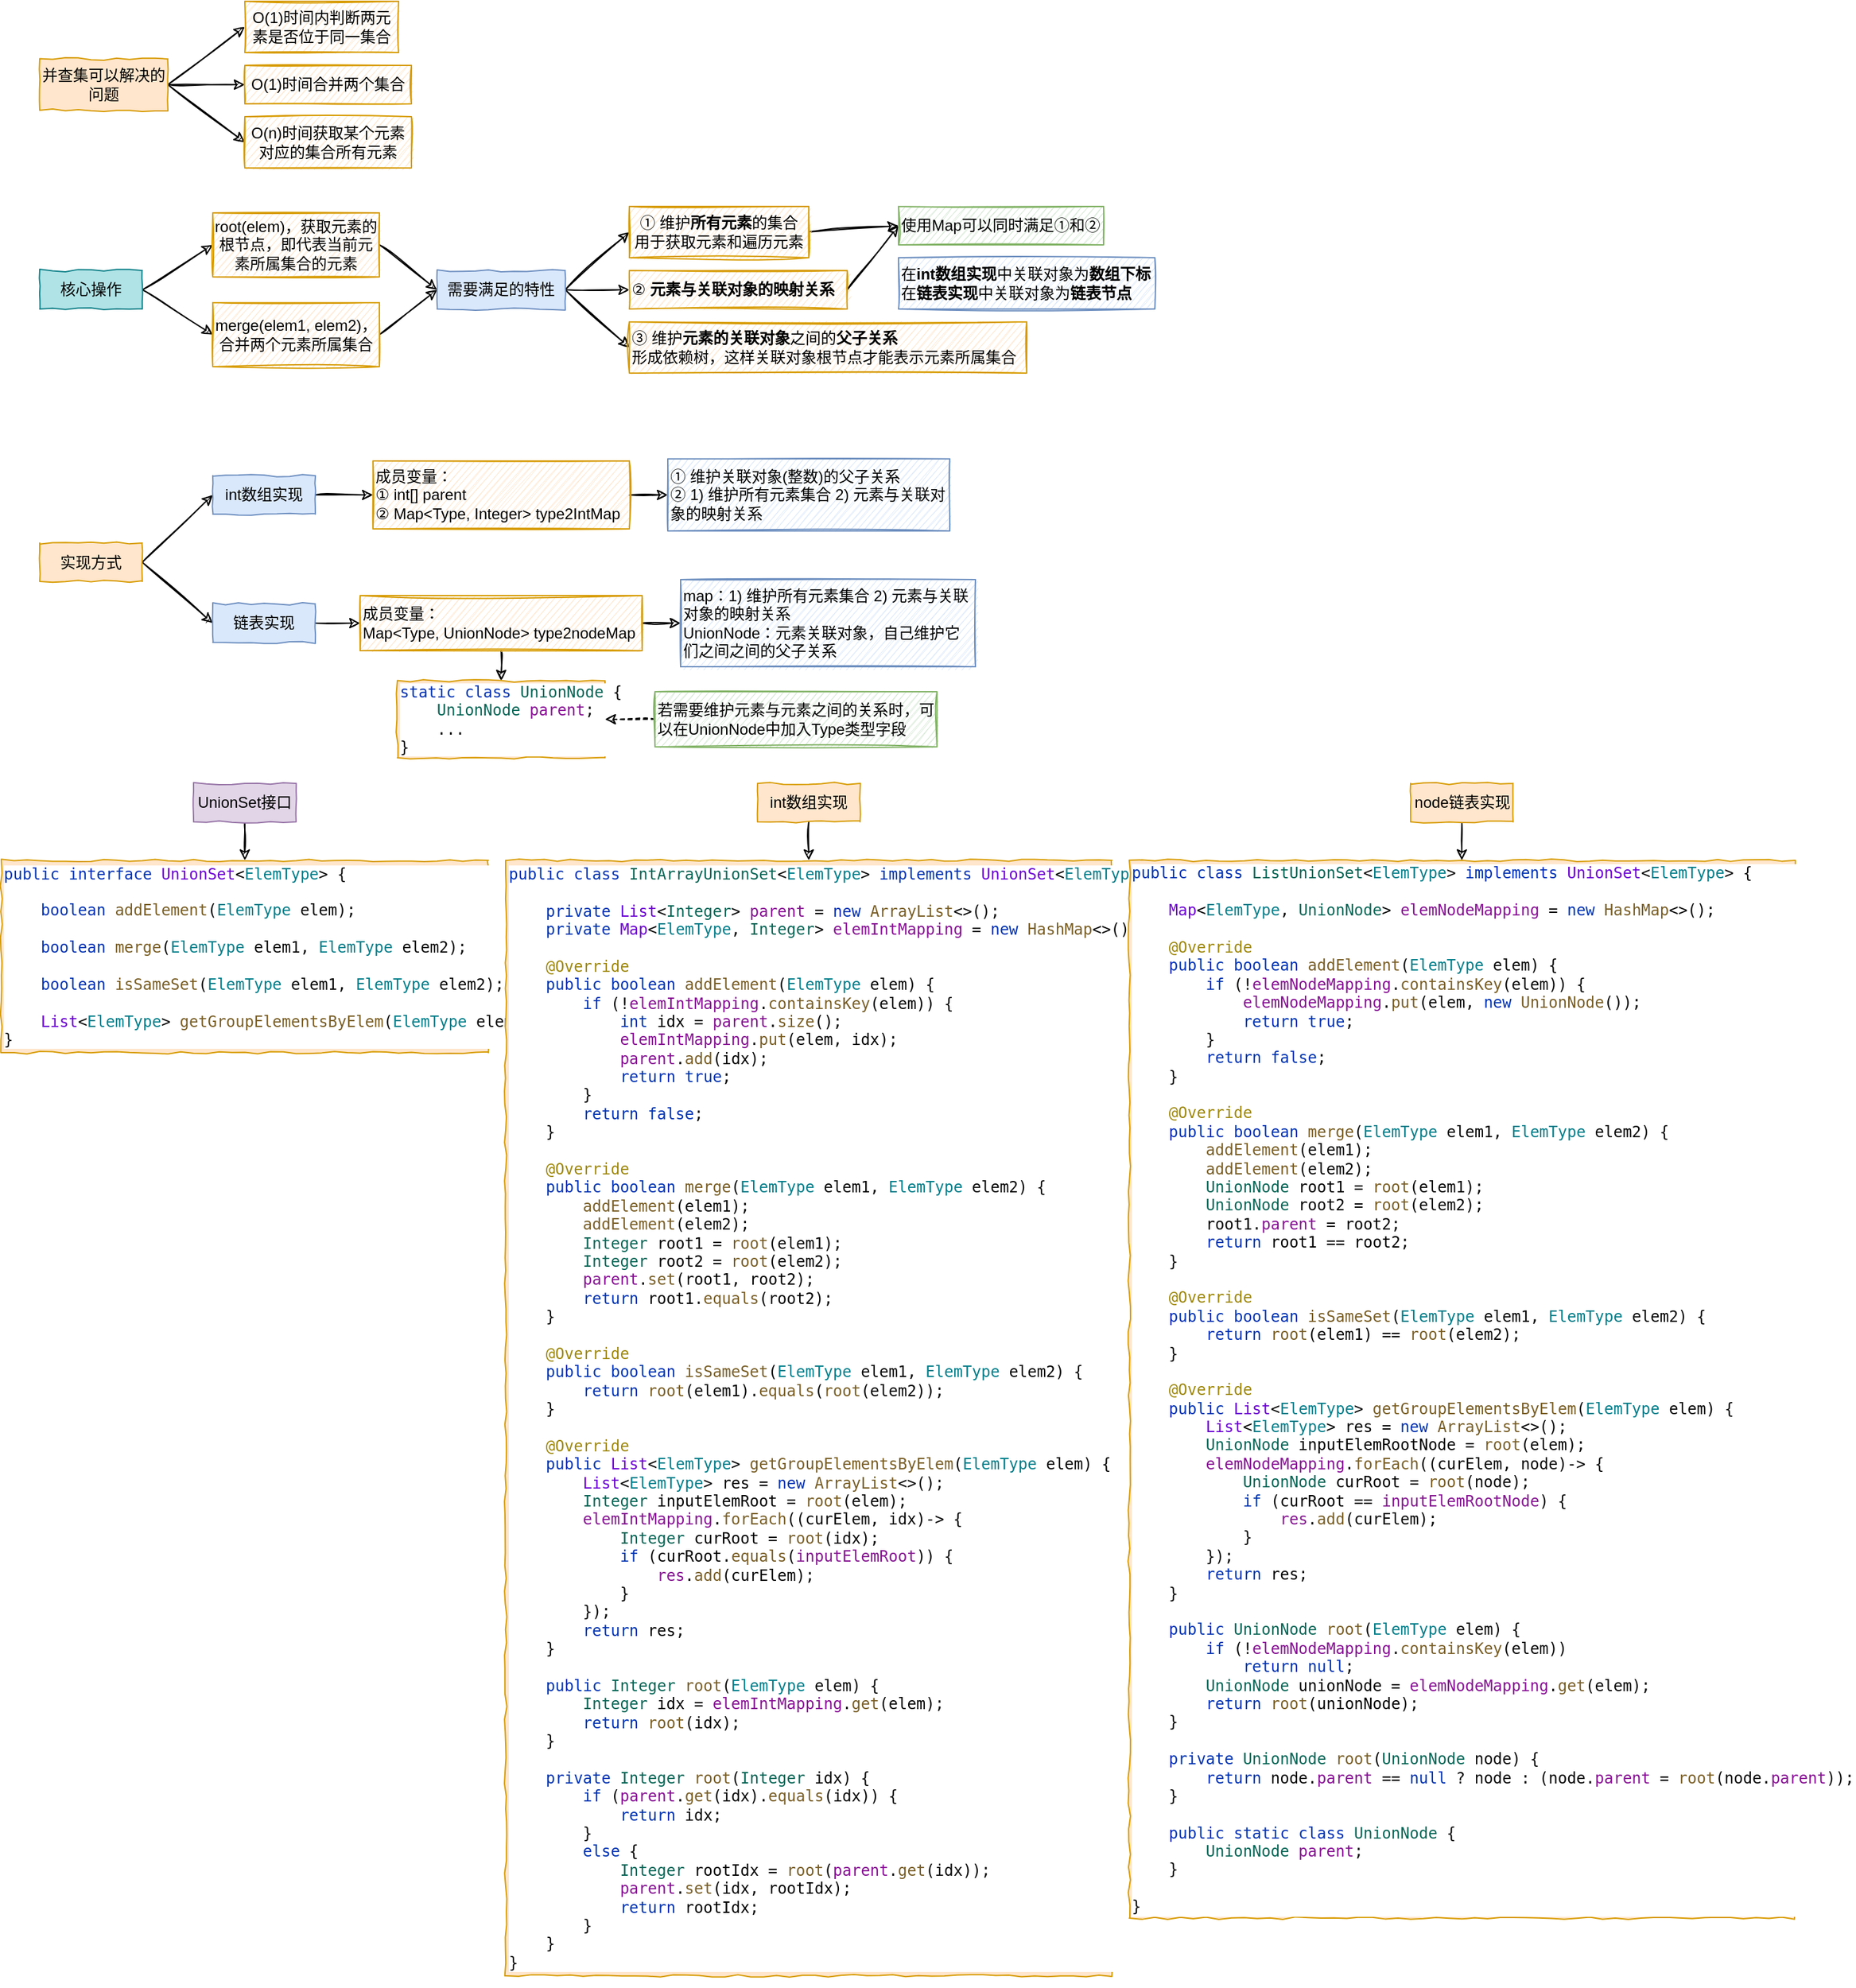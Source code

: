 <mxfile>
    <diagram id="KbOg__-k8uxWL7zDkOE9" name="第 1 页">
        <mxGraphModel dx="1148" dy="665" grid="1" gridSize="10" guides="1" tooltips="1" connect="1" arrows="1" fold="1" page="1" pageScale="1" pageWidth="827" pageHeight="1169" math="0" shadow="0">
            <root>
                <mxCell id="0"/>
                <mxCell id="1" parent="0"/>
                <mxCell id="4" style="edgeStyle=none;html=1;exitX=1;exitY=0.5;exitDx=0;exitDy=0;entryX=0;entryY=0.5;entryDx=0;entryDy=0;sketch=1;" parent="1" source="2" target="3" edge="1">
                    <mxGeometry relative="1" as="geometry"/>
                </mxCell>
                <mxCell id="6" style="edgeStyle=none;sketch=1;html=1;exitX=1;exitY=0.5;exitDx=0;exitDy=0;entryX=0;entryY=0.5;entryDx=0;entryDy=0;" parent="1" source="2" target="5" edge="1">
                    <mxGeometry relative="1" as="geometry"/>
                </mxCell>
                <mxCell id="8" style="edgeStyle=none;sketch=1;html=1;exitX=1;exitY=0.5;exitDx=0;exitDy=0;entryX=0;entryY=0.5;entryDx=0;entryDy=0;" parent="1" source="2" target="7" edge="1">
                    <mxGeometry relative="1" as="geometry"/>
                </mxCell>
                <mxCell id="2" value="并查集可以解决的问题" style="rounded=0;whiteSpace=wrap;html=1;fillColor=#ffe6cc;strokeColor=#d79b00;comic=1;" parent="1" vertex="1">
                    <mxGeometry x="40" y="85" width="100" height="40" as="geometry"/>
                </mxCell>
                <mxCell id="3" value="O(1)时间内判断两元素是否位于同一集合" style="rounded=0;whiteSpace=wrap;html=1;fillColor=#ffe6cc;strokeColor=#d79b00;comic=1;sketch=1;" parent="1" vertex="1">
                    <mxGeometry x="200" y="40" width="120" height="40" as="geometry"/>
                </mxCell>
                <mxCell id="5" value="O(1)时间合并两个集合" style="rounded=0;whiteSpace=wrap;html=1;fillColor=#ffe6cc;strokeColor=#d79b00;comic=1;sketch=1;" parent="1" vertex="1">
                    <mxGeometry x="200" y="90" width="130" height="30" as="geometry"/>
                </mxCell>
                <mxCell id="7" value="O(n)时间获取某个元素对应的集合所有元素" style="rounded=0;whiteSpace=wrap;html=1;fillColor=#ffe6cc;strokeColor=#d79b00;comic=1;sketch=1;" parent="1" vertex="1">
                    <mxGeometry x="200" y="130" width="130" height="40" as="geometry"/>
                </mxCell>
                <mxCell id="11" style="edgeStyle=none;sketch=1;html=1;exitX=1;exitY=0.5;exitDx=0;exitDy=0;entryX=0;entryY=0.5;entryDx=0;entryDy=0;" parent="1" source="9" target="10" edge="1">
                    <mxGeometry relative="1" as="geometry"/>
                </mxCell>
                <mxCell id="13" style="edgeStyle=none;sketch=1;html=1;exitX=1;exitY=0.5;exitDx=0;exitDy=0;entryX=0;entryY=0.5;entryDx=0;entryDy=0;" parent="1" source="9" target="12" edge="1">
                    <mxGeometry relative="1" as="geometry"/>
                </mxCell>
                <mxCell id="9" value="核心操作" style="rounded=0;whiteSpace=wrap;html=1;fillColor=#b0e3e6;strokeColor=#0e8088;comic=1;" parent="1" vertex="1">
                    <mxGeometry x="40" y="250" width="80" height="30" as="geometry"/>
                </mxCell>
                <mxCell id="20" style="edgeStyle=none;sketch=1;html=1;exitX=1;exitY=0.5;exitDx=0;exitDy=0;entryX=0;entryY=0.5;entryDx=0;entryDy=0;" parent="1" source="10" target="19" edge="1">
                    <mxGeometry relative="1" as="geometry"/>
                </mxCell>
                <mxCell id="10" value="root(elem)，获取元素的根节点，即代表当前元素所属集合的元素" style="rounded=0;whiteSpace=wrap;html=1;fillColor=#ffe6cc;strokeColor=#d79b00;comic=1;sketch=1;" parent="1" vertex="1">
                    <mxGeometry x="175" y="205" width="130" height="50" as="geometry"/>
                </mxCell>
                <mxCell id="21" style="edgeStyle=none;sketch=1;html=1;exitX=1;exitY=0.5;exitDx=0;exitDy=0;entryX=0;entryY=0.5;entryDx=0;entryDy=0;" parent="1" source="12" target="19" edge="1">
                    <mxGeometry relative="1" as="geometry"/>
                </mxCell>
                <mxCell id="12" value="merge(elem1, elem2)，合并两个元素所属集合" style="rounded=0;whiteSpace=wrap;html=1;fillColor=#ffe6cc;strokeColor=#d79b00;comic=1;sketch=1;" parent="1" vertex="1">
                    <mxGeometry x="175" y="275" width="130" height="50" as="geometry"/>
                </mxCell>
                <mxCell id="16" style="edgeStyle=none;sketch=1;html=1;exitX=1;exitY=0.5;exitDx=0;exitDy=0;entryX=0;entryY=0.5;entryDx=0;entryDy=0;" parent="1" source="14" target="15" edge="1">
                    <mxGeometry relative="1" as="geometry"/>
                </mxCell>
                <mxCell id="30" style="edgeStyle=none;sketch=1;html=1;exitX=1;exitY=0.5;exitDx=0;exitDy=0;entryX=0;entryY=0.5;entryDx=0;entryDy=0;" parent="1" source="14" target="28" edge="1">
                    <mxGeometry relative="1" as="geometry"/>
                </mxCell>
                <mxCell id="14" value="实现方式" style="rounded=0;whiteSpace=wrap;html=1;fillColor=#ffe6cc;strokeColor=#d79b00;comic=1;" parent="1" vertex="1">
                    <mxGeometry x="40" y="462.5" width="80" height="30" as="geometry"/>
                </mxCell>
                <mxCell id="18" style="edgeStyle=none;sketch=1;html=1;exitX=1;exitY=0.5;exitDx=0;exitDy=0;entryX=0;entryY=0.5;entryDx=0;entryDy=0;" parent="1" source="15" target="17" edge="1">
                    <mxGeometry relative="1" as="geometry"/>
                </mxCell>
                <mxCell id="15" value="int数组实现" style="rounded=0;whiteSpace=wrap;html=1;fillColor=#dae8fc;strokeColor=#6c8ebf;comic=1;" parent="1" vertex="1">
                    <mxGeometry x="175" y="410" width="80" height="30" as="geometry"/>
                </mxCell>
                <mxCell id="27" style="edgeStyle=none;sketch=1;html=1;exitX=1;exitY=0.5;exitDx=0;exitDy=0;entryX=0;entryY=0.5;entryDx=0;entryDy=0;" parent="1" source="17" target="26" edge="1">
                    <mxGeometry relative="1" as="geometry"/>
                </mxCell>
                <mxCell id="17" value="成员变量：&lt;br&gt;① int[] parent&lt;br&gt;② Map&amp;lt;Type, Integer&amp;gt; type2IntMap" style="rounded=0;whiteSpace=wrap;html=1;fillColor=#ffe6cc;strokeColor=#d79b00;comic=1;align=left;sketch=1;" parent="1" vertex="1">
                    <mxGeometry x="300" y="398.44" width="200" height="53.12" as="geometry"/>
                </mxCell>
                <mxCell id="23" style="edgeStyle=none;sketch=1;html=1;exitX=1;exitY=0.5;exitDx=0;exitDy=0;entryX=0;entryY=0.5;entryDx=0;entryDy=0;" parent="1" source="19" target="22" edge="1">
                    <mxGeometry relative="1" as="geometry"/>
                </mxCell>
                <mxCell id="25" style="edgeStyle=none;sketch=1;html=1;exitX=1;exitY=0.5;exitDx=0;exitDy=0;entryX=0;entryY=0.5;entryDx=0;entryDy=0;" parent="1" source="19" target="24" edge="1">
                    <mxGeometry relative="1" as="geometry"/>
                </mxCell>
                <mxCell id="41" style="edgeStyle=none;sketch=1;html=1;exitX=1;exitY=0.5;exitDx=0;exitDy=0;entryX=0;entryY=0.5;entryDx=0;entryDy=0;fontSize=11;" parent="1" source="19" target="40" edge="1">
                    <mxGeometry relative="1" as="geometry"/>
                </mxCell>
                <mxCell id="19" value="需要满足的特性" style="rounded=0;whiteSpace=wrap;html=1;fillColor=#dae8fc;strokeColor=#6c8ebf;comic=1;" parent="1" vertex="1">
                    <mxGeometry x="350" y="250" width="100" height="30" as="geometry"/>
                </mxCell>
                <mxCell id="43" style="edgeStyle=none;sketch=1;html=1;exitX=1;exitY=0.5;exitDx=0;exitDy=0;entryX=0;entryY=0.5;entryDx=0;entryDy=0;fontSize=11;" parent="1" source="22" target="42" edge="1">
                    <mxGeometry relative="1" as="geometry"/>
                </mxCell>
                <mxCell id="22" value="① 维护&lt;b&gt;所有元素&lt;/b&gt;的集合&lt;br&gt;用于获取元素和遍历元素" style="rounded=0;whiteSpace=wrap;html=1;fillColor=#ffe6cc;strokeColor=#d79b00;comic=1;sketch=1;" parent="1" vertex="1">
                    <mxGeometry x="500" y="200" width="140" height="40" as="geometry"/>
                </mxCell>
                <mxCell id="24" value="③ 维护&lt;b&gt;元素的关联对象&lt;/b&gt;之间的&lt;b&gt;父子关系&lt;/b&gt;&lt;br&gt;形成依赖树，这样关联对象根节点才能表示元素所属集合" style="rounded=0;whiteSpace=wrap;html=1;fillColor=#ffe6cc;strokeColor=#d79b00;comic=1;sketch=1;align=left;" parent="1" vertex="1">
                    <mxGeometry x="500" y="290" width="310" height="40" as="geometry"/>
                </mxCell>
                <mxCell id="26" value="① 维护关联对象(整数)的父子关系&lt;br&gt;② 1) 维护所有元素集合 2) 元素与关联对象的映射关系" style="rounded=0;whiteSpace=wrap;html=1;fillColor=#dae8fc;strokeColor=#6c8ebf;comic=1;align=left;sketch=1;" parent="1" vertex="1">
                    <mxGeometry x="530" y="396.88" width="220" height="56.25" as="geometry"/>
                </mxCell>
                <mxCell id="32" style="edgeStyle=none;sketch=1;html=1;exitX=1;exitY=0.5;exitDx=0;exitDy=0;entryX=0;entryY=0.5;entryDx=0;entryDy=0;" parent="1" source="28" target="31" edge="1">
                    <mxGeometry relative="1" as="geometry"/>
                </mxCell>
                <mxCell id="28" value="链表实现" style="rounded=0;whiteSpace=wrap;html=1;fillColor=#dae8fc;strokeColor=#6c8ebf;comic=1;" parent="1" vertex="1">
                    <mxGeometry x="175" y="510" width="80" height="30" as="geometry"/>
                </mxCell>
                <mxCell id="34" style="edgeStyle=none;sketch=1;html=1;exitX=0.5;exitY=1;exitDx=0;exitDy=0;entryX=0.5;entryY=0;entryDx=0;entryDy=0;fontSize=11;" parent="1" source="31" target="33" edge="1">
                    <mxGeometry relative="1" as="geometry"/>
                </mxCell>
                <mxCell id="36" style="edgeStyle=none;sketch=1;html=1;exitX=1;exitY=0.5;exitDx=0;exitDy=0;entryX=0;entryY=0.5;entryDx=0;entryDy=0;fontSize=11;" parent="1" source="31" target="35" edge="1">
                    <mxGeometry relative="1" as="geometry"/>
                </mxCell>
                <mxCell id="31" value="成员变量：&lt;br&gt;Map&amp;lt;Type, UnionNode&amp;gt; type2nodeMap" style="rounded=0;whiteSpace=wrap;html=1;fillColor=#ffe6cc;strokeColor=#d79b00;comic=1;align=left;sketch=1;" parent="1" vertex="1">
                    <mxGeometry x="290" y="503.44" width="220" height="43.12" as="geometry"/>
                </mxCell>
                <mxCell id="33" value="&lt;pre style=&quot;background-color: rgb(255 , 255 , 255) ; color: rgb(8 , 8 , 8) ; font-family: &amp;#34;consolas&amp;#34; , monospace&quot;&gt;&lt;span style=&quot;color: #0033b3&quot;&gt;static class &lt;/span&gt;&lt;span style=&quot;color: #066555&quot;&gt;UnionNode &lt;/span&gt;{&lt;br&gt;    &lt;span style=&quot;color: #066555&quot;&gt;UnionNode &lt;/span&gt;&lt;span style=&quot;color: #871094&quot;&gt;parent&lt;/span&gt;;&lt;br&gt;    ...&lt;br&gt;}&lt;/pre&gt;" style="rounded=0;whiteSpace=wrap;html=1;fillColor=#ffe6cc;strokeColor=#d79b00;comic=1;align=left;" parent="1" vertex="1">
                    <mxGeometry x="319" y="570" width="162" height="60" as="geometry"/>
                </mxCell>
                <mxCell id="35" value="map：1) 维护所有元素集合 2) 元素与关联对象的映射关系&lt;br&gt;UnionNode：元素关联对象，自己维护它们之间之间的父子关系" style="rounded=0;whiteSpace=wrap;html=1;fillColor=#dae8fc;strokeColor=#6c8ebf;comic=1;align=left;sketch=1;" parent="1" vertex="1">
                    <mxGeometry x="540" y="490.94" width="230" height="68.12" as="geometry"/>
                </mxCell>
                <mxCell id="38" style="edgeStyle=none;sketch=1;html=1;exitX=0;exitY=0.5;exitDx=0;exitDy=0;entryX=1;entryY=0.5;entryDx=0;entryDy=0;fontSize=11;dashed=1;" parent="1" source="37" target="33" edge="1">
                    <mxGeometry relative="1" as="geometry"/>
                </mxCell>
                <mxCell id="37" value="若需要维护元素与元素之间的关系时，可以在UnionNode中加入Type类型字段" style="rounded=0;whiteSpace=wrap;html=1;fillColor=#d5e8d4;strokeColor=#82b366;comic=1;align=left;sketch=1;" parent="1" vertex="1">
                    <mxGeometry x="520" y="578.44" width="220" height="43.12" as="geometry"/>
                </mxCell>
                <mxCell id="39" value="在&lt;b&gt;int数组实现&lt;/b&gt;中关联对象为&lt;b&gt;数组下标&lt;/b&gt;&lt;br&gt;在&lt;b&gt;链表实现&lt;/b&gt;中关联对象为&lt;b&gt;链表节点&lt;/b&gt;" style="rounded=0;whiteSpace=wrap;html=1;fillColor=#dae8fc;strokeColor=#6c8ebf;comic=1;sketch=1;align=left;" parent="1" vertex="1">
                    <mxGeometry x="710" y="240" width="200" height="40" as="geometry"/>
                </mxCell>
                <mxCell id="44" style="edgeStyle=none;sketch=1;html=1;exitX=1;exitY=0.5;exitDx=0;exitDy=0;entryX=0;entryY=0.5;entryDx=0;entryDy=0;fontSize=11;" parent="1" source="40" target="42" edge="1">
                    <mxGeometry relative="1" as="geometry"/>
                </mxCell>
                <mxCell id="40" value="② &lt;b&gt;元素与关联对象的映射关系&lt;/b&gt;" style="rounded=0;whiteSpace=wrap;html=1;fillColor=#ffe6cc;strokeColor=#d79b00;comic=1;sketch=1;align=left;" parent="1" vertex="1">
                    <mxGeometry x="500" y="250" width="170" height="30" as="geometry"/>
                </mxCell>
                <mxCell id="42" value="使用Map可以同时满足①和②" style="rounded=0;whiteSpace=wrap;html=1;fillColor=#d5e8d4;strokeColor=#82b366;comic=1;sketch=1;align=left;" parent="1" vertex="1">
                    <mxGeometry x="710" y="200" width="160" height="30" as="geometry"/>
                </mxCell>
                <mxCell id="47" style="edgeStyle=none;sketch=1;html=1;exitX=0.5;exitY=1;exitDx=0;exitDy=0;entryX=0.5;entryY=0;entryDx=0;entryDy=0;fontSize=11;" parent="1" source="45" target="46" edge="1">
                    <mxGeometry relative="1" as="geometry"/>
                </mxCell>
                <mxCell id="45" value="UnionSet接口" style="rounded=0;whiteSpace=wrap;html=1;fillColor=#e1d5e7;strokeColor=#9673a6;comic=1;" parent="1" vertex="1">
                    <mxGeometry x="160" y="650" width="80" height="30" as="geometry"/>
                </mxCell>
                <mxCell id="46" value="&lt;pre style=&quot;background-color: rgb(255 , 255 , 255) ; color: rgb(8 , 8 , 8) ; font-family: &amp;#34;consolas&amp;#34; , monospace&quot;&gt;&lt;span style=&quot;color: #0033b3&quot;&gt;public interface &lt;/span&gt;&lt;span style=&quot;color: #6c00d5&quot;&gt;UnionSet&lt;/span&gt;&amp;lt;&lt;span style=&quot;color: #007e8a&quot;&gt;ElemType&lt;/span&gt;&amp;gt; {&lt;br&gt;&lt;br&gt;    &lt;span style=&quot;color: #0033b3&quot;&gt;boolean &lt;/span&gt;&lt;span style=&quot;color: #795e26&quot;&gt;addElement&lt;/span&gt;(&lt;span style=&quot;color: #007e8a&quot;&gt;ElemType &lt;/span&gt;elem);&lt;br&gt;&lt;br&gt;    &lt;span style=&quot;color: #0033b3&quot;&gt;boolean &lt;/span&gt;&lt;span style=&quot;color: #795e26&quot;&gt;merge&lt;/span&gt;(&lt;span style=&quot;color: #007e8a&quot;&gt;ElemType &lt;/span&gt;elem1, &lt;span style=&quot;color: #007e8a&quot;&gt;ElemType &lt;/span&gt;elem2);&lt;br&gt;&lt;br&gt;    &lt;span style=&quot;color: #0033b3&quot;&gt;boolean &lt;/span&gt;&lt;span style=&quot;color: #795e26&quot;&gt;isSameSet&lt;/span&gt;(&lt;span style=&quot;color: #007e8a&quot;&gt;ElemType &lt;/span&gt;elem1, &lt;span style=&quot;color: #007e8a&quot;&gt;ElemType &lt;/span&gt;elem2);&lt;br&gt;&lt;br&gt;    &lt;span style=&quot;color: #6c00d5&quot;&gt;List&lt;/span&gt;&amp;lt;&lt;span style=&quot;color: #007e8a&quot;&gt;ElemType&lt;/span&gt;&amp;gt; &lt;span style=&quot;color: #795e26&quot;&gt;getGroupElementsByElem&lt;/span&gt;(&lt;span style=&quot;color: #007e8a&quot;&gt;ElemType &lt;/span&gt;elem);&lt;br&gt;}&lt;/pre&gt;" style="rounded=0;whiteSpace=wrap;html=1;fillColor=#ffe6cc;strokeColor=#d79b00;comic=1;sketch=0;align=left;" parent="1" vertex="1">
                    <mxGeometry x="10" y="710" width="380" height="150" as="geometry"/>
                </mxCell>
                <mxCell id="50" style="edgeStyle=none;sketch=1;html=1;exitX=0.5;exitY=1;exitDx=0;exitDy=0;entryX=0.5;entryY=0;entryDx=0;entryDy=0;fontSize=11;" parent="1" source="48" target="49" edge="1">
                    <mxGeometry relative="1" as="geometry"/>
                </mxCell>
                <mxCell id="48" value="int数组实现" style="rounded=0;whiteSpace=wrap;html=1;fillColor=#ffe6cc;strokeColor=#d79b00;comic=1;" parent="1" vertex="1">
                    <mxGeometry x="600" y="650" width="80" height="30" as="geometry"/>
                </mxCell>
                <mxCell id="49" value="&lt;pre style=&quot;background-color: rgb(255 , 255 , 255) ; color: rgb(8 , 8 , 8) ; font-family: &amp;#34;consolas&amp;#34; , monospace&quot;&gt;&lt;pre style=&quot;font-family: &amp;#34;consolas&amp;#34; , monospace&quot;&gt;&lt;span style=&quot;color: #0033b3&quot;&gt;public class &lt;/span&gt;&lt;span style=&quot;color: #066555&quot;&gt;IntArrayUnionSet&lt;/span&gt;&amp;lt;&lt;span style=&quot;color: #007e8a&quot;&gt;ElemType&lt;/span&gt;&amp;gt; &lt;span style=&quot;color: #0033b3&quot;&gt;implements &lt;/span&gt;&lt;span style=&quot;color: #6c00d5&quot;&gt;UnionSet&lt;/span&gt;&amp;lt;&lt;span style=&quot;color: #007e8a&quot;&gt;ElemType&lt;/span&gt;&amp;gt; {&lt;br&gt;&lt;br&gt;    &lt;span style=&quot;color: #0033b3&quot;&gt;private &lt;/span&gt;&lt;span style=&quot;color: #6c00d5&quot;&gt;List&lt;/span&gt;&amp;lt;&lt;span style=&quot;color: #066555&quot;&gt;Integer&lt;/span&gt;&amp;gt; &lt;span style=&quot;color: #871094&quot;&gt;parent &lt;/span&gt;= &lt;span style=&quot;color: #0033b3&quot;&gt;new &lt;/span&gt;&lt;span style=&quot;color: #795e26&quot;&gt;ArrayList&lt;/span&gt;&amp;lt;&amp;gt;();&lt;br&gt;    &lt;span style=&quot;color: #0033b3&quot;&gt;private &lt;/span&gt;&lt;span style=&quot;color: #6c00d5&quot;&gt;Map&lt;/span&gt;&amp;lt;&lt;span style=&quot;color: #007e8a&quot;&gt;ElemType&lt;/span&gt;, &lt;span style=&quot;color: #066555&quot;&gt;Integer&lt;/span&gt;&amp;gt; &lt;span style=&quot;color: #871094&quot;&gt;elemIntMapping &lt;/span&gt;= &lt;span style=&quot;color: #0033b3&quot;&gt;new &lt;/span&gt;&lt;span style=&quot;color: #795e26&quot;&gt;HashMap&lt;/span&gt;&amp;lt;&amp;gt;();&lt;br&gt;&lt;br&gt;    &lt;span style=&quot;color: #9e880d&quot;&gt;@Override&lt;br&gt;&lt;/span&gt;&lt;span style=&quot;color: #9e880d&quot;&gt;    &lt;/span&gt;&lt;span style=&quot;color: #0033b3&quot;&gt;public boolean &lt;/span&gt;&lt;span style=&quot;color: #795e26&quot;&gt;addElement&lt;/span&gt;(&lt;span style=&quot;color: #007e8a&quot;&gt;ElemType &lt;/span&gt;elem) {&lt;br&gt;        &lt;span style=&quot;color: #0033b3&quot;&gt;if &lt;/span&gt;(!&lt;span style=&quot;color: #871094&quot;&gt;elemIntMapping&lt;/span&gt;.&lt;span style=&quot;color: #795e26&quot;&gt;containsKey&lt;/span&gt;(elem)) {&lt;br&gt;            &lt;span style=&quot;color: #0033b3&quot;&gt;int &lt;/span&gt;&lt;span style=&quot;color: #000000&quot;&gt;idx &lt;/span&gt;= &lt;span style=&quot;color: #871094&quot;&gt;parent&lt;/span&gt;.&lt;span style=&quot;color: #795e26&quot;&gt;size&lt;/span&gt;();&lt;br&gt;            &lt;span style=&quot;color: #871094&quot;&gt;elemIntMapping&lt;/span&gt;.&lt;span style=&quot;color: #795e26&quot;&gt;put&lt;/span&gt;(elem, &lt;span style=&quot;color: #000000&quot;&gt;idx&lt;/span&gt;);&lt;br&gt;            &lt;span style=&quot;color: #871094&quot;&gt;parent&lt;/span&gt;.&lt;span style=&quot;color: #795e26&quot;&gt;add&lt;/span&gt;(&lt;span style=&quot;color: #000000&quot;&gt;idx&lt;/span&gt;);&lt;br&gt;            &lt;span style=&quot;color: #0033b3&quot;&gt;return true&lt;/span&gt;;&lt;br&gt;        }&lt;br&gt;        &lt;span style=&quot;color: #0033b3&quot;&gt;return false&lt;/span&gt;;&lt;br&gt;    }&lt;br&gt;&lt;br&gt;    &lt;span style=&quot;color: #9e880d&quot;&gt;@Override&lt;br&gt;&lt;/span&gt;&lt;span style=&quot;color: #9e880d&quot;&gt;    &lt;/span&gt;&lt;span style=&quot;color: #0033b3&quot;&gt;public boolean &lt;/span&gt;&lt;span style=&quot;color: #795e26&quot;&gt;merge&lt;/span&gt;(&lt;span style=&quot;color: #007e8a&quot;&gt;ElemType &lt;/span&gt;elem1, &lt;span style=&quot;color: #007e8a&quot;&gt;ElemType &lt;/span&gt;elem2) {&lt;br&gt;        &lt;span style=&quot;color: #795e26&quot;&gt;addElement&lt;/span&gt;(elem1);&lt;br&gt;        &lt;span style=&quot;color: #795e26&quot;&gt;addElement&lt;/span&gt;(elem2);&lt;br&gt;        &lt;span style=&quot;color: #066555&quot;&gt;Integer &lt;/span&gt;&lt;span style=&quot;color: #000000&quot;&gt;root1 &lt;/span&gt;= &lt;span style=&quot;color: #795e26&quot;&gt;root&lt;/span&gt;(elem1);&lt;br&gt;        &lt;span style=&quot;color: #066555&quot;&gt;Integer &lt;/span&gt;&lt;span style=&quot;color: #000000&quot;&gt;root2 &lt;/span&gt;= &lt;span style=&quot;color: #795e26&quot;&gt;root&lt;/span&gt;(elem2);&lt;br&gt;        &lt;span style=&quot;color: #871094&quot;&gt;parent&lt;/span&gt;.&lt;span style=&quot;color: #795e26&quot;&gt;set&lt;/span&gt;(&lt;span style=&quot;color: #000000&quot;&gt;root1&lt;/span&gt;, &lt;span style=&quot;color: #000000&quot;&gt;root2&lt;/span&gt;);&lt;br&gt;        &lt;span style=&quot;color: #0033b3&quot;&gt;return &lt;/span&gt;&lt;span style=&quot;color: #000000&quot;&gt;root1&lt;/span&gt;.&lt;span style=&quot;color: #795e26&quot;&gt;equals&lt;/span&gt;(&lt;span style=&quot;color: #000000&quot;&gt;root2&lt;/span&gt;);&lt;br&gt;    }&lt;br&gt;&lt;br&gt;    &lt;span style=&quot;color: #9e880d&quot;&gt;@Override&lt;br&gt;&lt;/span&gt;&lt;span style=&quot;color: #9e880d&quot;&gt;    &lt;/span&gt;&lt;span style=&quot;color: #0033b3&quot;&gt;public boolean &lt;/span&gt;&lt;span style=&quot;color: #795e26&quot;&gt;isSameSet&lt;/span&gt;(&lt;span style=&quot;color: #007e8a&quot;&gt;ElemType &lt;/span&gt;elem1, &lt;span style=&quot;color: #007e8a&quot;&gt;ElemType &lt;/span&gt;elem2) {&lt;br&gt;        &lt;span style=&quot;color: #0033b3&quot;&gt;return &lt;/span&gt;&lt;span style=&quot;color: #795e26&quot;&gt;root&lt;/span&gt;(elem1).&lt;span style=&quot;color: #795e26&quot;&gt;equals&lt;/span&gt;(&lt;span style=&quot;color: #795e26&quot;&gt;root&lt;/span&gt;(elem2));&lt;br&gt;    }&lt;br&gt;&lt;br&gt;    &lt;span style=&quot;color: #9e880d&quot;&gt;@Override&lt;br&gt;&lt;/span&gt;&lt;span style=&quot;color: #9e880d&quot;&gt;    &lt;/span&gt;&lt;span style=&quot;color: #0033b3&quot;&gt;public &lt;/span&gt;&lt;span style=&quot;color: #6c00d5&quot;&gt;List&lt;/span&gt;&amp;lt;&lt;span style=&quot;color: #007e8a&quot;&gt;ElemType&lt;/span&gt;&amp;gt; &lt;span style=&quot;color: #795e26&quot;&gt;getGroupElementsByElem&lt;/span&gt;(&lt;span style=&quot;color: #007e8a&quot;&gt;ElemType &lt;/span&gt;elem) {&lt;br&gt;        &lt;span style=&quot;color: #6c00d5&quot;&gt;List&lt;/span&gt;&amp;lt;&lt;span style=&quot;color: #007e8a&quot;&gt;ElemType&lt;/span&gt;&amp;gt; &lt;span style=&quot;color: #000000&quot;&gt;res &lt;/span&gt;= &lt;span style=&quot;color: #0033b3&quot;&gt;new &lt;/span&gt;&lt;span style=&quot;color: #795e26&quot;&gt;ArrayList&lt;/span&gt;&amp;lt;&amp;gt;();&lt;br&gt;        &lt;span style=&quot;color: #066555&quot;&gt;Integer &lt;/span&gt;&lt;span style=&quot;color: #000000&quot;&gt;inputElemRoot &lt;/span&gt;= &lt;span style=&quot;color: #795e26&quot;&gt;root&lt;/span&gt;(elem);&lt;br&gt;        &lt;span style=&quot;color: #871094&quot;&gt;elemIntMapping&lt;/span&gt;.&lt;span style=&quot;color: #795e26&quot;&gt;forEach&lt;/span&gt;((curElem, idx)-&amp;gt; {&lt;br&gt;            &lt;span style=&quot;color: #066555&quot;&gt;Integer &lt;/span&gt;&lt;span style=&quot;color: #000000&quot;&gt;curRoot &lt;/span&gt;= &lt;span style=&quot;color: #795e26&quot;&gt;root&lt;/span&gt;(idx);&lt;br&gt;            &lt;span style=&quot;color: #0033b3&quot;&gt;if &lt;/span&gt;(&lt;span style=&quot;color: #000000&quot;&gt;curRoot&lt;/span&gt;.&lt;span style=&quot;color: #795e26&quot;&gt;equals&lt;/span&gt;(&lt;span style=&quot;color: #851691&quot;&gt;inputElemRoot&lt;/span&gt;)) {&lt;br&gt;                &lt;span style=&quot;color: #851691&quot;&gt;res&lt;/span&gt;.&lt;span style=&quot;color: #795e26&quot;&gt;add&lt;/span&gt;(curElem);&lt;br&gt;            }&lt;br&gt;        });&lt;br&gt;        &lt;span style=&quot;color: #0033b3&quot;&gt;return &lt;/span&gt;&lt;span style=&quot;color: #000000&quot;&gt;res&lt;/span&gt;;&lt;br&gt;    }&lt;br&gt;&lt;br&gt;    &lt;span style=&quot;color: #0033b3&quot;&gt;public &lt;/span&gt;&lt;span style=&quot;color: #066555&quot;&gt;Integer &lt;/span&gt;&lt;span style=&quot;color: #795e26&quot;&gt;root&lt;/span&gt;(&lt;span style=&quot;color: #007e8a&quot;&gt;ElemType &lt;/span&gt;elem) {&lt;br&gt;        &lt;span style=&quot;color: #066555&quot;&gt;Integer &lt;/span&gt;&lt;span style=&quot;color: #000000&quot;&gt;idx &lt;/span&gt;= &lt;span style=&quot;color: #871094&quot;&gt;elemIntMapping&lt;/span&gt;.&lt;span style=&quot;color: #795e26&quot;&gt;get&lt;/span&gt;(elem);&lt;br&gt;        &lt;span style=&quot;color: #0033b3&quot;&gt;return &lt;/span&gt;&lt;span style=&quot;color: #795e26&quot;&gt;root&lt;/span&gt;(&lt;span style=&quot;color: #000000&quot;&gt;idx&lt;/span&gt;);&lt;br&gt;    }&lt;br&gt;&lt;br&gt;    &lt;span style=&quot;color: #0033b3&quot;&gt;private &lt;/span&gt;&lt;span style=&quot;color: #066555&quot;&gt;Integer &lt;/span&gt;&lt;span style=&quot;color: #795e26&quot;&gt;root&lt;/span&gt;(&lt;span style=&quot;color: #066555&quot;&gt;Integer &lt;/span&gt;idx) {&lt;br&gt;        &lt;span style=&quot;color: #0033b3&quot;&gt;if &lt;/span&gt;(&lt;span style=&quot;color: #871094&quot;&gt;parent&lt;/span&gt;.&lt;span style=&quot;color: #795e26&quot;&gt;get&lt;/span&gt;(idx).&lt;span style=&quot;color: #795e26&quot;&gt;equals&lt;/span&gt;(idx)) {&lt;br&gt;            &lt;span style=&quot;color: #0033b3&quot;&gt;return &lt;/span&gt;idx;&lt;br&gt;        }&lt;br&gt;        &lt;span style=&quot;color: #0033b3&quot;&gt;else &lt;/span&gt;{&lt;br&gt;            &lt;span style=&quot;color: #066555&quot;&gt;Integer &lt;/span&gt;&lt;span style=&quot;color: #000000&quot;&gt;rootIdx &lt;/span&gt;= &lt;span style=&quot;color: #795e26&quot;&gt;root&lt;/span&gt;(&lt;span style=&quot;color: #871094&quot;&gt;parent&lt;/span&gt;.&lt;span style=&quot;color: #795e26&quot;&gt;get&lt;/span&gt;(idx));&lt;br&gt;            &lt;span style=&quot;color: #871094&quot;&gt;parent&lt;/span&gt;.&lt;span style=&quot;color: #795e26&quot;&gt;set&lt;/span&gt;(idx, &lt;span style=&quot;color: #000000&quot;&gt;rootIdx&lt;/span&gt;);&lt;br&gt;            &lt;span style=&quot;color: #0033b3&quot;&gt;return &lt;/span&gt;&lt;span style=&quot;color: #000000&quot;&gt;rootIdx&lt;/span&gt;;&lt;br&gt;        }&lt;br&gt;    }&lt;br&gt;}&lt;/pre&gt;&lt;/pre&gt;" style="rounded=0;whiteSpace=wrap;html=1;fillColor=#ffe6cc;strokeColor=#d79b00;comic=1;sketch=0;align=left;" parent="1" vertex="1">
                    <mxGeometry x="403.5" y="710" width="473" height="870" as="geometry"/>
                </mxCell>
                <mxCell id="53" style="edgeStyle=none;sketch=1;html=1;entryX=0.5;entryY=0;entryDx=0;entryDy=0;fontSize=11;exitX=0.5;exitY=1;exitDx=0;exitDy=0;" parent="1" source="51" target="52" edge="1">
                    <mxGeometry relative="1" as="geometry">
                        <mxPoint x="1060" y="680" as="sourcePoint"/>
                    </mxGeometry>
                </mxCell>
                <mxCell id="51" value="node链表实现" style="rounded=0;whiteSpace=wrap;html=1;fillColor=#ffe6cc;strokeColor=#d79b00;comic=1;" parent="1" vertex="1">
                    <mxGeometry x="1109.5" y="650" width="80" height="30" as="geometry"/>
                </mxCell>
                <mxCell id="52" value="&lt;pre style=&quot;background-color: rgb(255 , 255 , 255) ; color: rgb(8 , 8 , 8) ; font-family: &amp;#34;consolas&amp;#34; , monospace ; font-size: 11px&quot;&gt;&lt;pre style=&quot;font-family: &amp;#34;consolas&amp;#34; , monospace ; font-size: 12px&quot;&gt;&lt;pre style=&quot;font-family: &amp;#34;consolas&amp;#34; , monospace&quot;&gt;&lt;span style=&quot;color: #0033b3&quot;&gt;public class &lt;/span&gt;&lt;span style=&quot;color: #066555&quot;&gt;ListUnionSet&lt;/span&gt;&amp;lt;&lt;span style=&quot;color: #007e8a&quot;&gt;ElemType&lt;/span&gt;&amp;gt; &lt;span style=&quot;color: #0033b3&quot;&gt;implements &lt;/span&gt;&lt;span style=&quot;color: #6c00d5&quot;&gt;UnionSet&lt;/span&gt;&amp;lt;&lt;span style=&quot;color: #007e8a&quot;&gt;ElemType&lt;/span&gt;&amp;gt; {&lt;br&gt;&lt;br&gt;    &lt;span style=&quot;color: #6c00d5&quot;&gt;Map&lt;/span&gt;&amp;lt;&lt;span style=&quot;color: #007e8a&quot;&gt;ElemType&lt;/span&gt;, &lt;span style=&quot;color: #066555&quot;&gt;UnionNode&lt;/span&gt;&amp;gt; &lt;span style=&quot;color: #871094&quot;&gt;elemNodeMapping &lt;/span&gt;= &lt;span style=&quot;color: #0033b3&quot;&gt;new &lt;/span&gt;&lt;span style=&quot;color: #795e26&quot;&gt;HashMap&lt;/span&gt;&amp;lt;&amp;gt;();&lt;br&gt;&lt;br&gt;    &lt;span style=&quot;color: #9e880d&quot;&gt;@Override&lt;br&gt;&lt;/span&gt;&lt;span style=&quot;color: #9e880d&quot;&gt;    &lt;/span&gt;&lt;span style=&quot;color: #0033b3&quot;&gt;public boolean &lt;/span&gt;&lt;span style=&quot;color: #795e26&quot;&gt;addElement&lt;/span&gt;(&lt;span style=&quot;color: #007e8a&quot;&gt;ElemType &lt;/span&gt;elem) {&lt;br&gt;        &lt;span style=&quot;color: #0033b3&quot;&gt;if &lt;/span&gt;(!&lt;span style=&quot;color: #871094&quot;&gt;elemNodeMapping&lt;/span&gt;.&lt;span style=&quot;color: #795e26&quot;&gt;containsKey&lt;/span&gt;(elem)) {&lt;br&gt;            &lt;span style=&quot;color: #871094&quot;&gt;elemNodeMapping&lt;/span&gt;.&lt;span style=&quot;color: #795e26&quot;&gt;put&lt;/span&gt;(elem, &lt;span style=&quot;color: #0033b3&quot;&gt;new &lt;/span&gt;&lt;span style=&quot;color: #795e26&quot;&gt;UnionNode&lt;/span&gt;());&lt;br&gt;            &lt;span style=&quot;color: #0033b3&quot;&gt;return true&lt;/span&gt;;&lt;br&gt;        }&lt;br&gt;        &lt;span style=&quot;color: #0033b3&quot;&gt;return false&lt;/span&gt;;&lt;br&gt;    }&lt;br&gt;&lt;br&gt;    &lt;span style=&quot;color: #9e880d&quot;&gt;@Override&lt;br&gt;&lt;/span&gt;&lt;span style=&quot;color: #9e880d&quot;&gt;    &lt;/span&gt;&lt;span style=&quot;color: #0033b3&quot;&gt;public boolean &lt;/span&gt;&lt;span style=&quot;color: #795e26&quot;&gt;merge&lt;/span&gt;(&lt;span style=&quot;color: #007e8a&quot;&gt;ElemType &lt;/span&gt;elem1, &lt;span style=&quot;color: #007e8a&quot;&gt;ElemType &lt;/span&gt;elem2) {&lt;br&gt;        &lt;span style=&quot;color: #795e26&quot;&gt;addElement&lt;/span&gt;(elem1);&lt;br&gt;        &lt;span style=&quot;color: #795e26&quot;&gt;addElement&lt;/span&gt;(elem2);&lt;br&gt;        &lt;span style=&quot;color: #066555&quot;&gt;UnionNode &lt;/span&gt;&lt;span style=&quot;color: #000000&quot;&gt;root1 &lt;/span&gt;= &lt;span style=&quot;color: #795e26&quot;&gt;root&lt;/span&gt;(elem1);&lt;br&gt;        &lt;span style=&quot;color: #066555&quot;&gt;UnionNode &lt;/span&gt;&lt;span style=&quot;color: #000000&quot;&gt;root2 &lt;/span&gt;= &lt;span style=&quot;color: #795e26&quot;&gt;root&lt;/span&gt;(elem2);&lt;br&gt;        &lt;span style=&quot;color: #000000&quot;&gt;root1&lt;/span&gt;.&lt;span style=&quot;color: #871094&quot;&gt;parent &lt;/span&gt;= &lt;span style=&quot;color: #000000&quot;&gt;root2&lt;/span&gt;;&lt;br&gt;        &lt;span style=&quot;color: #0033b3&quot;&gt;return &lt;/span&gt;&lt;span style=&quot;color: #000000&quot;&gt;root1 &lt;/span&gt;== &lt;span style=&quot;color: #000000&quot;&gt;root2&lt;/span&gt;;&lt;br&gt;    }&lt;br&gt;&lt;br&gt;    &lt;span style=&quot;color: #9e880d&quot;&gt;@Override&lt;br&gt;&lt;/span&gt;&lt;span style=&quot;color: #9e880d&quot;&gt;    &lt;/span&gt;&lt;span style=&quot;color: #0033b3&quot;&gt;public boolean &lt;/span&gt;&lt;span style=&quot;color: #795e26&quot;&gt;isSameSet&lt;/span&gt;(&lt;span style=&quot;color: #007e8a&quot;&gt;ElemType &lt;/span&gt;elem1, &lt;span style=&quot;color: #007e8a&quot;&gt;ElemType &lt;/span&gt;elem2) {&lt;br&gt;        &lt;span style=&quot;color: #0033b3&quot;&gt;return &lt;/span&gt;&lt;span style=&quot;color: #795e26&quot;&gt;root&lt;/span&gt;(elem1) == &lt;span style=&quot;color: #795e26&quot;&gt;root&lt;/span&gt;(elem2);&lt;br&gt;    }&lt;br&gt;&lt;br&gt;    &lt;span style=&quot;color: #9e880d&quot;&gt;@Override&lt;br&gt;&lt;/span&gt;&lt;span style=&quot;color: #9e880d&quot;&gt;    &lt;/span&gt;&lt;span style=&quot;color: #0033b3&quot;&gt;public &lt;/span&gt;&lt;span style=&quot;color: #6c00d5&quot;&gt;List&lt;/span&gt;&amp;lt;&lt;span style=&quot;color: #007e8a&quot;&gt;ElemType&lt;/span&gt;&amp;gt; &lt;span style=&quot;color: #795e26&quot;&gt;getGroupElementsByElem&lt;/span&gt;(&lt;span style=&quot;color: #007e8a&quot;&gt;ElemType &lt;/span&gt;elem) {&lt;br&gt;        &lt;span style=&quot;color: #6c00d5&quot;&gt;List&lt;/span&gt;&amp;lt;&lt;span style=&quot;color: #007e8a&quot;&gt;ElemType&lt;/span&gt;&amp;gt; &lt;span style=&quot;color: #000000&quot;&gt;res &lt;/span&gt;= &lt;span style=&quot;color: #0033b3&quot;&gt;new &lt;/span&gt;&lt;span style=&quot;color: #795e26&quot;&gt;ArrayList&lt;/span&gt;&amp;lt;&amp;gt;();&lt;br&gt;        &lt;span style=&quot;color: #066555&quot;&gt;UnionNode &lt;/span&gt;&lt;span style=&quot;color: #000000&quot;&gt;inputElemRootNode &lt;/span&gt;= &lt;span style=&quot;color: #795e26&quot;&gt;root&lt;/span&gt;(elem);&lt;br&gt;        &lt;span style=&quot;color: #871094&quot;&gt;elemNodeMapping&lt;/span&gt;.&lt;span style=&quot;color: #795e26&quot;&gt;forEach&lt;/span&gt;((curElem, node)-&amp;gt; {&lt;br&gt;            &lt;span style=&quot;color: #066555&quot;&gt;UnionNode &lt;/span&gt;&lt;span style=&quot;color: #000000&quot;&gt;curRoot &lt;/span&gt;= &lt;span style=&quot;color: #795e26&quot;&gt;root&lt;/span&gt;(node);&lt;br&gt;            &lt;span style=&quot;color: #0033b3&quot;&gt;if &lt;/span&gt;(&lt;span style=&quot;color: #000000&quot;&gt;curRoot &lt;/span&gt;== &lt;span style=&quot;color: #851691&quot;&gt;inputElemRootNode&lt;/span&gt;) {&lt;br&gt;                &lt;span style=&quot;color: #851691&quot;&gt;res&lt;/span&gt;.&lt;span style=&quot;color: #795e26&quot;&gt;add&lt;/span&gt;(curElem);&lt;br&gt;            }&lt;br&gt;        });&lt;br&gt;        &lt;span style=&quot;color: #0033b3&quot;&gt;return &lt;/span&gt;&lt;span style=&quot;color: #000000&quot;&gt;res&lt;/span&gt;;&lt;br&gt;    }&lt;br&gt;&lt;br&gt;    &lt;span style=&quot;color: #0033b3&quot;&gt;public &lt;/span&gt;&lt;span style=&quot;color: #066555&quot;&gt;UnionNode &lt;/span&gt;&lt;span style=&quot;color: #795e26&quot;&gt;root&lt;/span&gt;(&lt;span style=&quot;color: #007e8a&quot;&gt;ElemType &lt;/span&gt;elem) {&lt;br&gt;        &lt;span style=&quot;color: #0033b3&quot;&gt;if &lt;/span&gt;(!&lt;span style=&quot;color: #871094&quot;&gt;elemNodeMapping&lt;/span&gt;.&lt;span style=&quot;color: #795e26&quot;&gt;containsKey&lt;/span&gt;(elem))&lt;br&gt;            &lt;span style=&quot;color: #0033b3&quot;&gt;return null&lt;/span&gt;;&lt;br&gt;        &lt;span style=&quot;color: #066555&quot;&gt;UnionNode &lt;/span&gt;&lt;span style=&quot;color: #000000&quot;&gt;unionNode &lt;/span&gt;= &lt;span style=&quot;color: #871094&quot;&gt;elemNodeMapping&lt;/span&gt;.&lt;span style=&quot;color: #795e26&quot;&gt;get&lt;/span&gt;(elem);&lt;br&gt;        &lt;span style=&quot;color: #0033b3&quot;&gt;return &lt;/span&gt;&lt;span style=&quot;color: #795e26&quot;&gt;root&lt;/span&gt;(&lt;span style=&quot;color: #000000&quot;&gt;unionNode&lt;/span&gt;);&lt;br&gt;    }&lt;br&gt;&lt;br&gt;    &lt;span style=&quot;color: #0033b3&quot;&gt;private &lt;/span&gt;&lt;span style=&quot;color: #066555&quot;&gt;UnionNode &lt;/span&gt;&lt;span style=&quot;color: #795e26&quot;&gt;root&lt;/span&gt;(&lt;span style=&quot;color: #066555&quot;&gt;UnionNode &lt;/span&gt;node) {&lt;br&gt;        &lt;span style=&quot;color: #0033b3&quot;&gt;return &lt;/span&gt;node.&lt;span style=&quot;color: #871094&quot;&gt;parent &lt;/span&gt;== &lt;span style=&quot;color: #0033b3&quot;&gt;null &lt;/span&gt;? node : (node.&lt;span style=&quot;color: #871094&quot;&gt;parent &lt;/span&gt;= &lt;span style=&quot;color: #795e26&quot;&gt;root&lt;/span&gt;(node.&lt;span style=&quot;color: #871094&quot;&gt;parent&lt;/span&gt;));&lt;br&gt;    }&lt;br&gt;&lt;br&gt;    &lt;span style=&quot;color: #0033b3&quot;&gt;public static class &lt;/span&gt;&lt;span style=&quot;color: #066555&quot;&gt;UnionNode &lt;/span&gt;{&lt;br&gt;        &lt;span style=&quot;color: #066555&quot;&gt;UnionNode &lt;/span&gt;&lt;span style=&quot;color: #871094&quot;&gt;parent&lt;/span&gt;;&lt;br&gt;    }&lt;br&gt;&lt;br&gt;}&lt;/pre&gt;&lt;/pre&gt;&lt;/pre&gt;" style="rounded=0;whiteSpace=wrap;html=1;fillColor=#ffe6cc;strokeColor=#d79b00;comic=1;sketch=0;align=left;" parent="1" vertex="1">
                    <mxGeometry x="890" y="710" width="519" height="825" as="geometry"/>
                </mxCell>
            </root>
        </mxGraphModel>
    </diagram>
</mxfile>